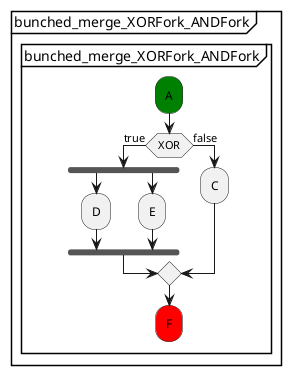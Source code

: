 @startuml
partition "bunched_merge_XORFork_ANDFork" {
    group "bunched_merge_XORFork_ANDFork"
        #green:A;
        if (XOR) then (true)
            fork
                :D;
            fork again
                :E;
            end fork
        else (false)
            :C;
        endif
        #red:F;
    end group
}
@enduml